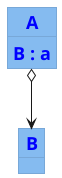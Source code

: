 @startuml TEST

skinparam ObjectAttributeFontColor red
skinparam ObjectAttributeFontName "WenQuanYi Zen He"
skinparam ObjectAttributeFontSize 16
skinparam ObjectAttributeFontStyle bold
skinparam ObjectBackgroundColor #85BBF0
skinparam ObjectBorderColor #78A8D8
skinparam ObjectBorderThickness 1
skinparam ObjectFontColor blue
skinparam ObjectFontName "WenQuanYi Zen He"
skinparam ObjectFontSize 18
skinparam ObjectFontStyle bold
' skinparam ObjectStereotypeFontColor gray
' skinparam ObjectStereotypeFontName
' skinparam ObjectStereotypeFontSize
' skinparam ObjectStereotypeFontStyle
object A{
    B : a
}
object B

A o--> B
@enduml